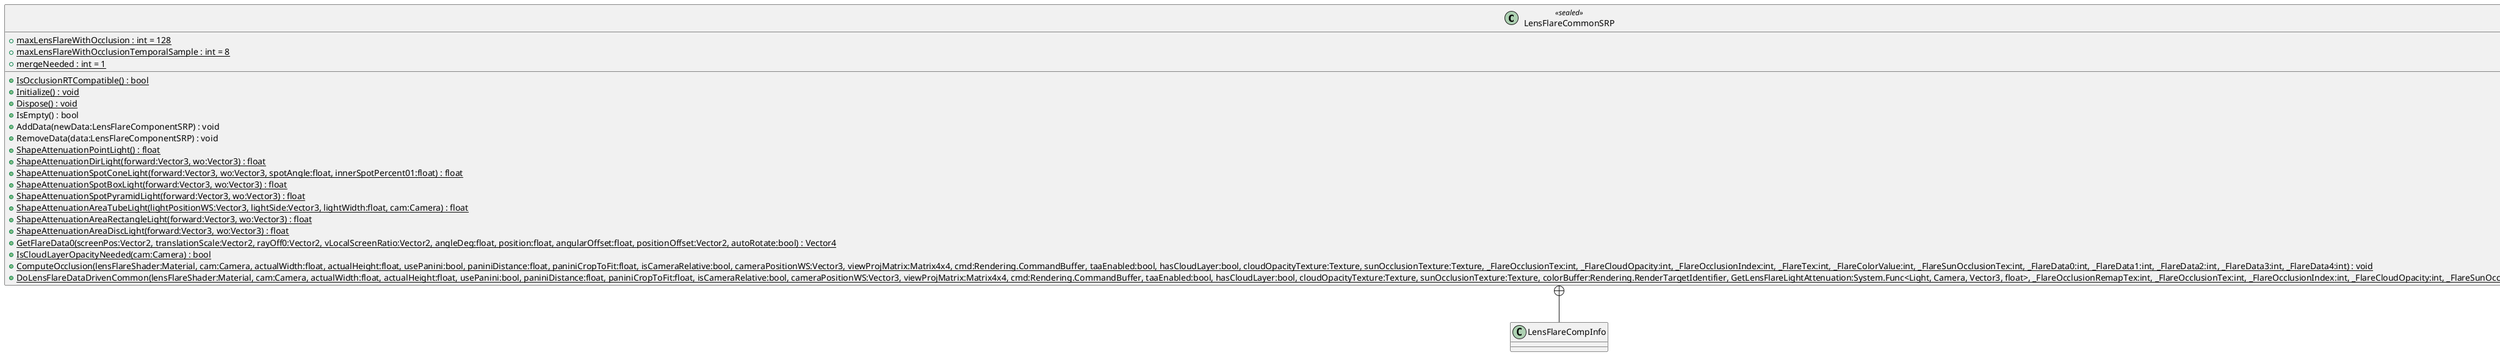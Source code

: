 @startuml
class LensFlareCommonSRP <<sealed>> {
    + {static} maxLensFlareWithOcclusion : int = 128
    + {static} maxLensFlareWithOcclusionTemporalSample : int = 8
    + {static} mergeNeeded : int = 1
    {static} + IsOcclusionRTCompatible() : bool
    {static} + Initialize() : void
    {static} + Dispose() : void
    + IsEmpty() : bool
    + AddData(newData:LensFlareComponentSRP) : void
    + RemoveData(data:LensFlareComponentSRP) : void
    {static} + ShapeAttenuationPointLight() : float
    {static} + ShapeAttenuationDirLight(forward:Vector3, wo:Vector3) : float
    {static} + ShapeAttenuationSpotConeLight(forward:Vector3, wo:Vector3, spotAngle:float, innerSpotPercent01:float) : float
    {static} + ShapeAttenuationSpotBoxLight(forward:Vector3, wo:Vector3) : float
    {static} + ShapeAttenuationSpotPyramidLight(forward:Vector3, wo:Vector3) : float
    {static} + ShapeAttenuationAreaTubeLight(lightPositionWS:Vector3, lightSide:Vector3, lightWidth:float, cam:Camera) : float
    {static} + ShapeAttenuationAreaRectangleLight(forward:Vector3, wo:Vector3) : float
    {static} + ShapeAttenuationAreaDiscLight(forward:Vector3, wo:Vector3) : float
    {static} + GetFlareData0(screenPos:Vector2, translationScale:Vector2, rayOff0:Vector2, vLocalScreenRatio:Vector2, angleDeg:float, position:float, angularOffset:float, positionOffset:Vector2, autoRotate:bool) : Vector4
    {static} + IsCloudLayerOpacityNeeded(cam:Camera) : bool
    {static} + ComputeOcclusion(lensFlareShader:Material, cam:Camera, actualWidth:float, actualHeight:float, usePanini:bool, paniniDistance:float, paniniCropToFit:float, isCameraRelative:bool, cameraPositionWS:Vector3, viewProjMatrix:Matrix4x4, cmd:Rendering.CommandBuffer, taaEnabled:bool, hasCloudLayer:bool, cloudOpacityTexture:Texture, sunOcclusionTexture:Texture, _FlareOcclusionTex:int, _FlareCloudOpacity:int, _FlareOcclusionIndex:int, _FlareTex:int, _FlareColorValue:int, _FlareSunOcclusionTex:int, _FlareData0:int, _FlareData1:int, _FlareData2:int, _FlareData3:int, _FlareData4:int) : void
    {static} + DoLensFlareDataDrivenCommon(lensFlareShader:Material, cam:Camera, actualWidth:float, actualHeight:float, usePanini:bool, paniniDistance:float, paniniCropToFit:float, isCameraRelative:bool, cameraPositionWS:Vector3, viewProjMatrix:Matrix4x4, cmd:Rendering.CommandBuffer, taaEnabled:bool, hasCloudLayer:bool, cloudOpacityTexture:Texture, sunOcclusionTexture:Texture, colorBuffer:Rendering.RenderTargetIdentifier, GetLensFlareLightAttenuation:System.Func<Light, Camera, Vector3, float>, _FlareOcclusionRemapTex:int, _FlareOcclusionTex:int, _FlareOcclusionIndex:int, _FlareCloudOpacity:int, _FlareSunOcclusionTex:int, _FlareTex:int, _FlareColorValue:int, _FlareData0:int, _FlareData1:int, _FlareData2:int, _FlareData3:int, _FlareData4:int, debugView:bool) : void
}
class LensFlareCompInfo {
}
LensFlareCommonSRP o-> "occlusionRT" RTHandle
LensFlareCommonSRP --> "Instance" LensFlareCommonSRP
LensFlareCommonSRP +-- LensFlareCompInfo
@enduml
